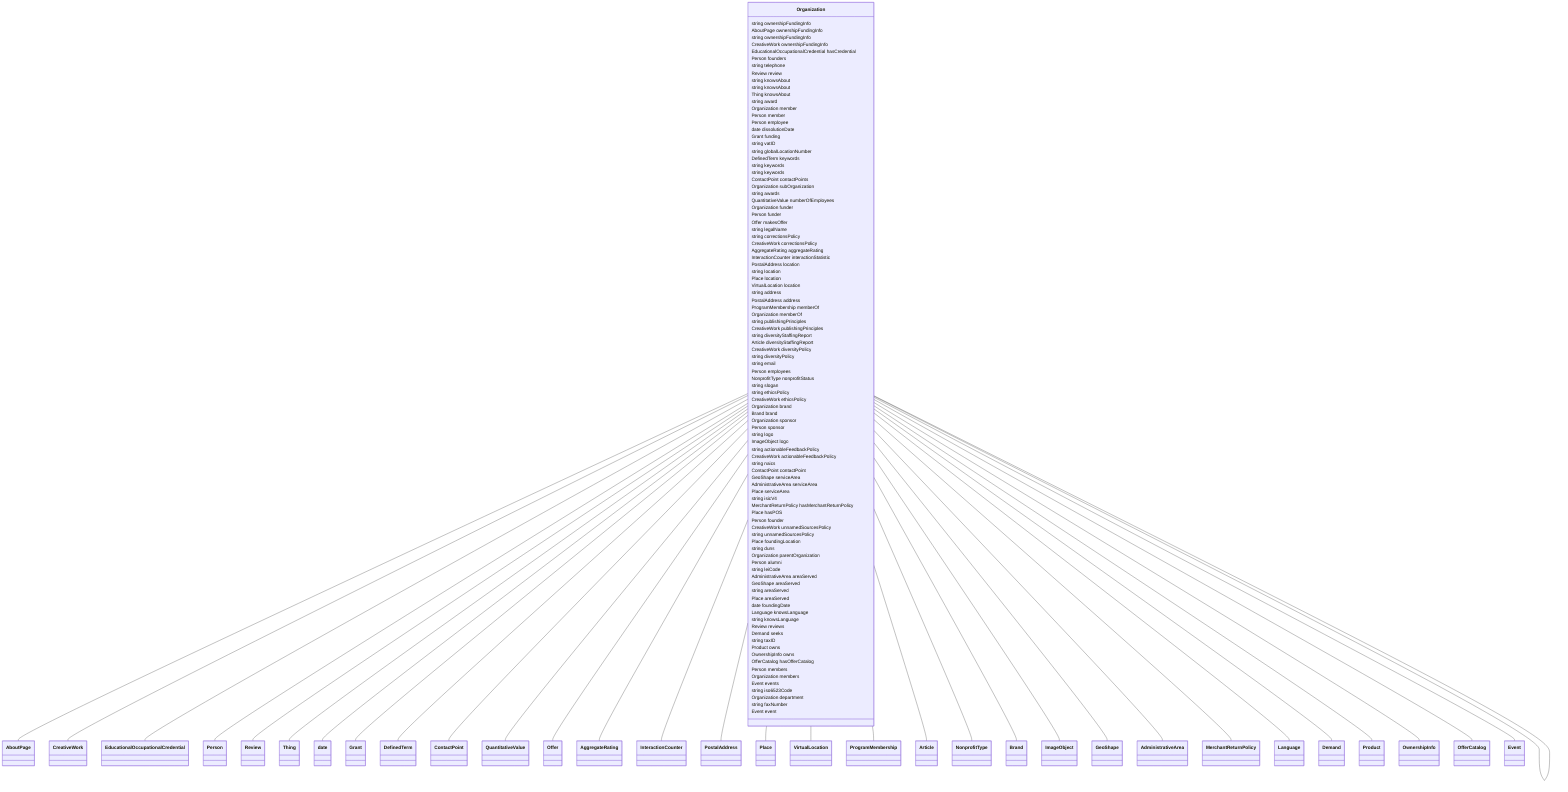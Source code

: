 classDiagram
  Organization -- AboutPage
  Organization -- CreativeWork
  Organization -- EducationalOccupationalCredential
  Organization -- Person
  Organization -- Review
  Organization -- Thing
  Organization -- Organization
  Organization -- date
  Organization -- Grant
  Organization -- DefinedTerm
  Organization -- ContactPoint
  Organization -- QuantitativeValue
  Organization -- Offer
  Organization -- AggregateRating
  Organization -- InteractionCounter
  Organization -- PostalAddress
  Organization -- Place
  Organization -- VirtualLocation
  Organization -- ProgramMembership
  Organization -- Article
  Organization -- NonprofitType
  Organization -- Brand
  Organization -- ImageObject
  Organization -- GeoShape
  Organization -- AdministrativeArea
  Organization -- MerchantReturnPolicy
  Organization -- Language
  Organization -- Demand
  Organization -- Product
  Organization -- OwnershipInfo
  Organization -- OfferCatalog
  Organization -- Event


class Organization {

  string ownershipFundingInfo
  AboutPage ownershipFundingInfo
  string ownershipFundingInfo
  CreativeWork ownershipFundingInfo
  EducationalOccupationalCredential hasCredential
  Person founders
  string telephone
  Review review
  string knowsAbout
  string knowsAbout
  Thing knowsAbout
  string award
  Organization member
  Person member
  Person employee
  date dissolutionDate
  Grant funding
  string vatID
  string globalLocationNumber
  DefinedTerm keywords
  string keywords
  string keywords
  ContactPoint contactPoints
  Organization subOrganization
  string awards
  QuantitativeValue numberOfEmployees
  Organization funder
  Person funder
  Offer makesOffer
  string legalName
  string correctionsPolicy
  CreativeWork correctionsPolicy
  AggregateRating aggregateRating
  InteractionCounter interactionStatistic
  PostalAddress location
  string location
  Place location
  VirtualLocation location
  string address
  PostalAddress address
  ProgramMembership memberOf
  Organization memberOf
  string publishingPrinciples
  CreativeWork publishingPrinciples
  string diversityStaffingReport
  Article diversityStaffingReport
  CreativeWork diversityPolicy
  string diversityPolicy
  string email
  Person employees
  NonprofitType nonprofitStatus
  string slogan
  string ethicsPolicy
  CreativeWork ethicsPolicy
  Organization brand
  Brand brand
  Organization sponsor
  Person sponsor
  string logo
  ImageObject logo
  string actionableFeedbackPolicy
  CreativeWork actionableFeedbackPolicy
  string naics
  ContactPoint contactPoint
  GeoShape serviceArea
  AdministrativeArea serviceArea
  Place serviceArea
  string isicV4
  MerchantReturnPolicy hasMerchantReturnPolicy
  Place hasPOS
  Person founder
  CreativeWork unnamedSourcesPolicy
  string unnamedSourcesPolicy
  Place foundingLocation
  string duns
  Organization parentOrganization
  Person alumni
  string leiCode
  AdministrativeArea areaServed
  GeoShape areaServed
  string areaServed
  Place areaServed
  date foundingDate
  Language knowsLanguage
  string knowsLanguage
  Review reviews
  Demand seeks
  string taxID
  Product owns
  OwnershipInfo owns
  OfferCatalog hasOfferCatalog
  Person members
  Organization members
  Event events
  string iso6523Code
  Organization department
  string faxNumber
  Event event

 }